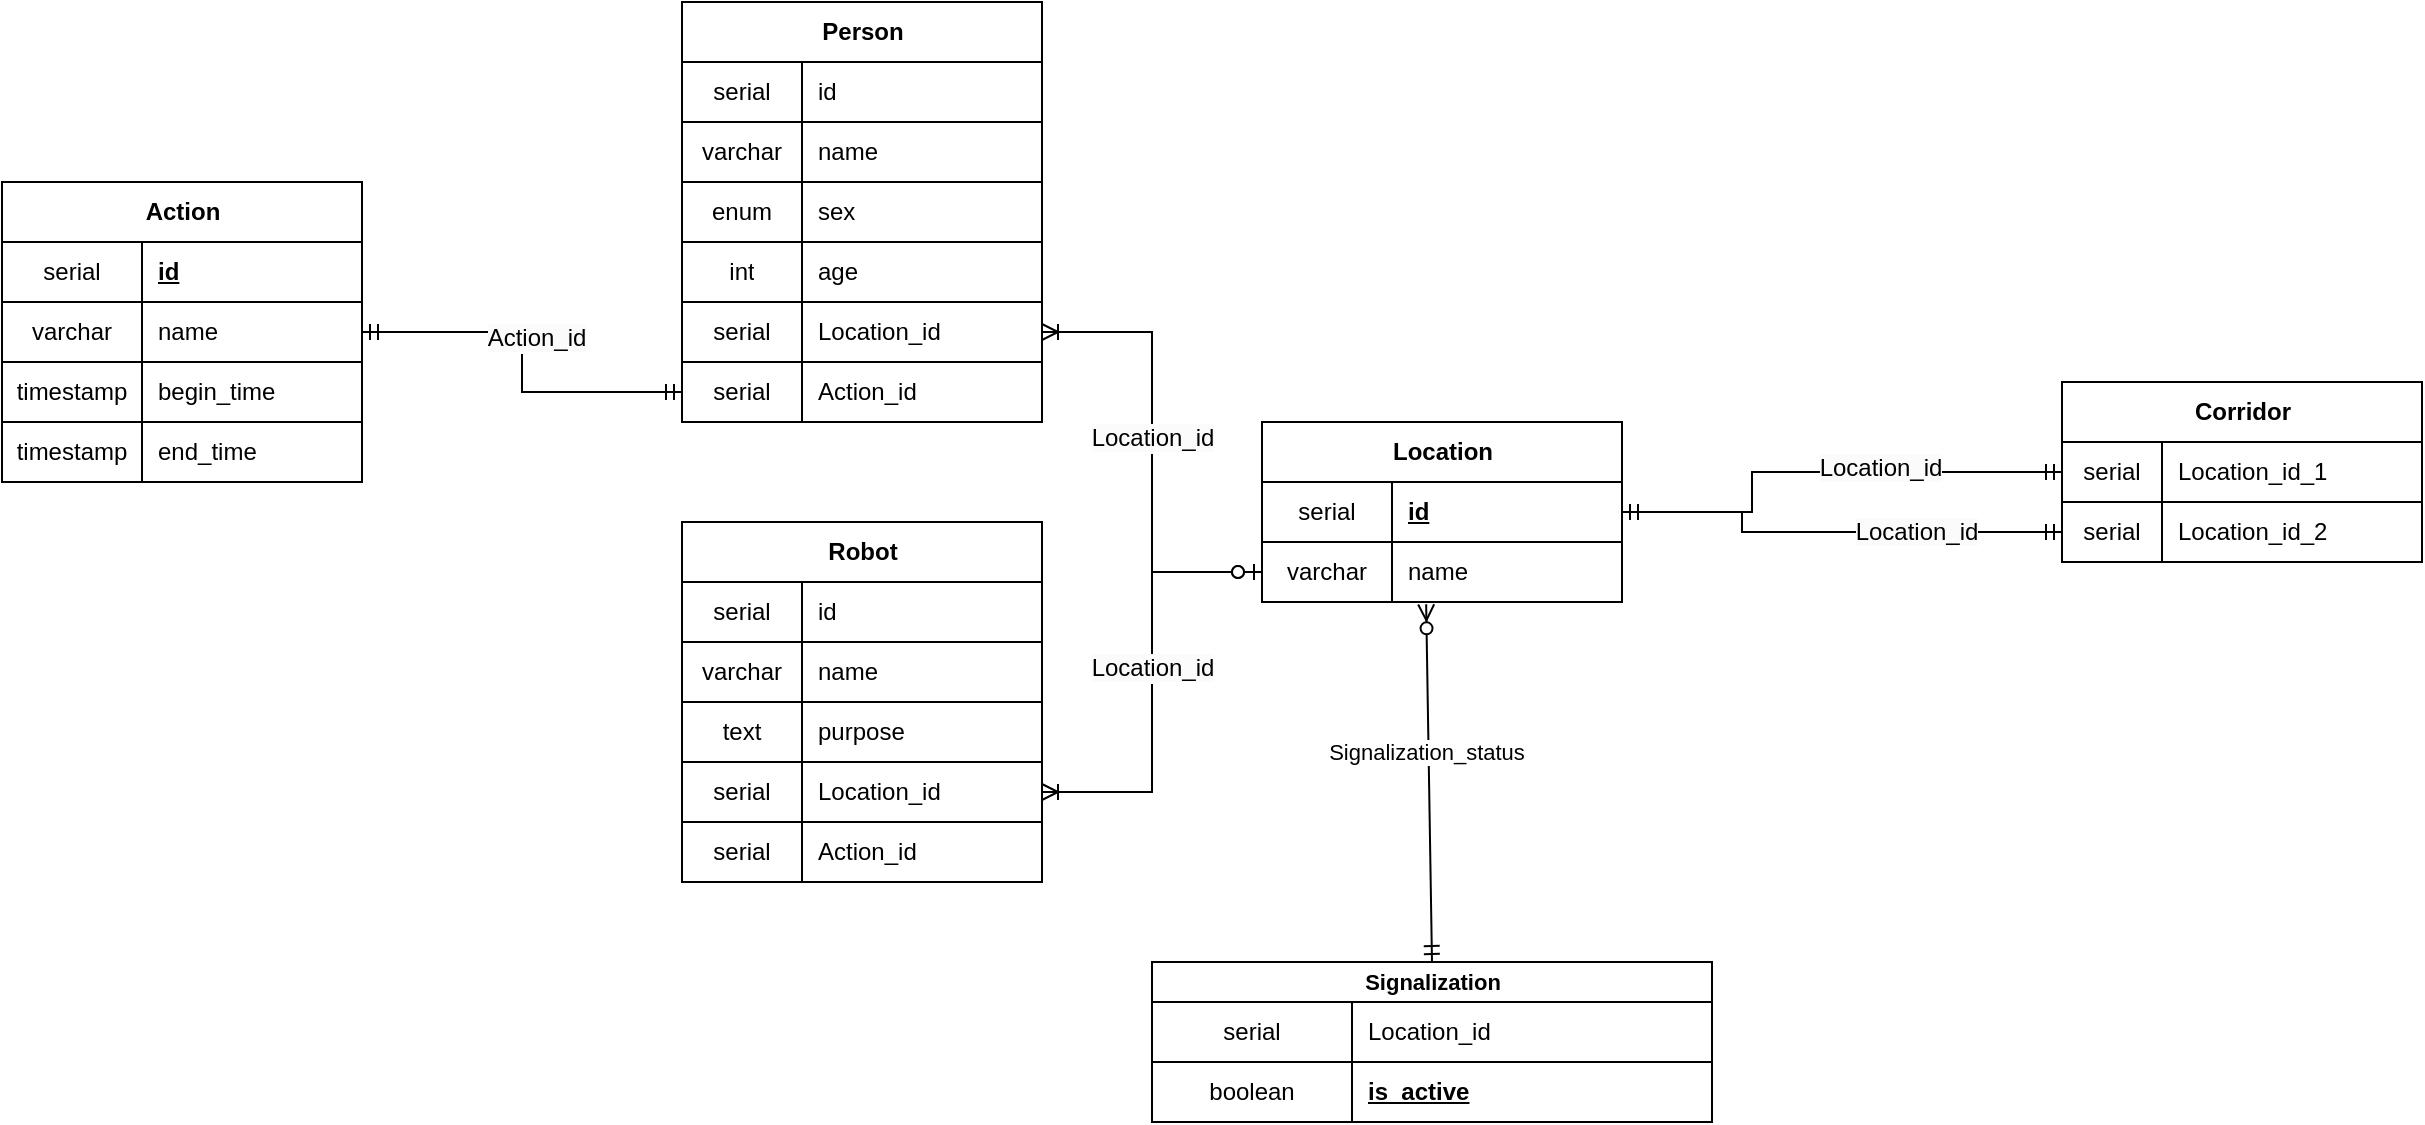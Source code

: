 <mxfile version="26.0.16">
  <diagram id="R2lEEEUBdFMjLlhIrx00" name="Page-1">
    <mxGraphModel dx="2284" dy="1883" grid="1" gridSize="10" guides="1" tooltips="1" connect="1" arrows="1" fold="1" page="1" pageScale="1" pageWidth="850" pageHeight="1100" math="0" shadow="0" extFonts="Permanent Marker^https://fonts.googleapis.com/css?family=Permanent+Marker">
      <root>
        <mxCell id="0" />
        <mxCell id="1" parent="0" />
        <mxCell id="YpOMdl5P0VWgPLji3Ejk-110" value="Locat&lt;span style=&quot;background-color: transparent; color: light-dark(rgb(0, 0, 0), rgb(255, 255, 255));&quot;&gt;ion&lt;/span&gt;" style="shape=table;startSize=30;container=1;collapsible=1;childLayout=tableLayout;fixedRows=1;rowLines=1;fontStyle=1;align=center;resizeLast=1;html=1;columnLines=1;" vertex="1" parent="1">
          <mxGeometry x="340" y="170" width="180" height="90" as="geometry" />
        </mxCell>
        <mxCell id="YpOMdl5P0VWgPLji3Ejk-165" style="shape=tableRow;horizontal=0;startSize=0;swimlaneHead=0;swimlaneBody=0;fillColor=none;collapsible=0;dropTarget=0;points=[[0,0.5],[1,0.5]];portConstraint=eastwest;top=0;left=0;right=0;bottom=0;" vertex="1" parent="YpOMdl5P0VWgPLji3Ejk-110">
          <mxGeometry y="30" width="180" height="30" as="geometry" />
        </mxCell>
        <mxCell id="YpOMdl5P0VWgPLji3Ejk-166" value="serial" style="shape=partialRectangle;connectable=0;fillColor=none;top=0;left=0;bottom=0;right=0;editable=1;overflow=hidden;whiteSpace=wrap;html=1;" vertex="1" parent="YpOMdl5P0VWgPLji3Ejk-165">
          <mxGeometry width="65" height="30" as="geometry">
            <mxRectangle width="65" height="30" as="alternateBounds" />
          </mxGeometry>
        </mxCell>
        <mxCell id="YpOMdl5P0VWgPLji3Ejk-167" value="&lt;b&gt;&lt;u&gt;id&lt;/u&gt;&lt;/b&gt;" style="shape=partialRectangle;connectable=0;fillColor=none;top=0;left=0;bottom=0;right=0;align=left;spacingLeft=6;overflow=hidden;whiteSpace=wrap;html=1;" vertex="1" parent="YpOMdl5P0VWgPLji3Ejk-165">
          <mxGeometry x="65" width="115" height="30" as="geometry">
            <mxRectangle width="115" height="30" as="alternateBounds" />
          </mxGeometry>
        </mxCell>
        <mxCell id="YpOMdl5P0VWgPLji3Ejk-111" value="" style="shape=tableRow;horizontal=0;startSize=0;swimlaneHead=0;swimlaneBody=0;fillColor=none;collapsible=0;dropTarget=0;points=[[0,0.5],[1,0.5]];portConstraint=eastwest;top=0;left=0;right=0;bottom=0;" vertex="1" parent="YpOMdl5P0VWgPLji3Ejk-110">
          <mxGeometry y="60" width="180" height="30" as="geometry" />
        </mxCell>
        <mxCell id="YpOMdl5P0VWgPLji3Ejk-112" value="varchar" style="shape=partialRectangle;connectable=0;fillColor=none;top=0;left=0;bottom=0;right=0;editable=1;overflow=hidden;whiteSpace=wrap;html=1;" vertex="1" parent="YpOMdl5P0VWgPLji3Ejk-111">
          <mxGeometry width="65" height="30" as="geometry">
            <mxRectangle width="65" height="30" as="alternateBounds" />
          </mxGeometry>
        </mxCell>
        <mxCell id="YpOMdl5P0VWgPLji3Ejk-113" value="name" style="shape=partialRectangle;connectable=0;fillColor=none;top=0;left=0;bottom=0;right=0;align=left;spacingLeft=6;overflow=hidden;whiteSpace=wrap;html=1;" vertex="1" parent="YpOMdl5P0VWgPLji3Ejk-111">
          <mxGeometry x="65" width="115" height="30" as="geometry">
            <mxRectangle width="115" height="30" as="alternateBounds" />
          </mxGeometry>
        </mxCell>
        <mxCell id="YpOMdl5P0VWgPLji3Ejk-117" value="Robot" style="shape=table;startSize=30;container=1;collapsible=1;childLayout=tableLayout;fixedRows=1;rowLines=1;fontStyle=1;align=center;resizeLast=1;html=1;columnLines=1;" vertex="1" parent="1">
          <mxGeometry x="50" y="220" width="180" height="180" as="geometry" />
        </mxCell>
        <mxCell id="YpOMdl5P0VWgPLji3Ejk-158" style="shape=tableRow;horizontal=0;startSize=0;swimlaneHead=0;swimlaneBody=0;fillColor=none;collapsible=0;dropTarget=0;points=[[0,0.5],[1,0.5]];portConstraint=eastwest;top=0;left=0;right=0;bottom=0;" vertex="1" parent="YpOMdl5P0VWgPLji3Ejk-117">
          <mxGeometry y="30" width="180" height="30" as="geometry" />
        </mxCell>
        <mxCell id="YpOMdl5P0VWgPLji3Ejk-159" value="serial" style="shape=partialRectangle;connectable=0;fillColor=none;top=0;left=0;bottom=0;right=0;editable=1;overflow=hidden;whiteSpace=wrap;html=1;" vertex="1" parent="YpOMdl5P0VWgPLji3Ejk-158">
          <mxGeometry width="60" height="30" as="geometry">
            <mxRectangle width="60" height="30" as="alternateBounds" />
          </mxGeometry>
        </mxCell>
        <mxCell id="YpOMdl5P0VWgPLji3Ejk-160" value="id" style="shape=partialRectangle;connectable=0;fillColor=none;top=0;left=0;bottom=0;right=0;align=left;spacingLeft=6;overflow=hidden;whiteSpace=wrap;html=1;" vertex="1" parent="YpOMdl5P0VWgPLji3Ejk-158">
          <mxGeometry x="60" width="120" height="30" as="geometry">
            <mxRectangle width="120" height="30" as="alternateBounds" />
          </mxGeometry>
        </mxCell>
        <mxCell id="YpOMdl5P0VWgPLji3Ejk-118" value="" style="shape=tableRow;horizontal=0;startSize=0;swimlaneHead=0;swimlaneBody=0;fillColor=none;collapsible=0;dropTarget=0;points=[[0,0.5],[1,0.5]];portConstraint=eastwest;top=0;left=0;right=0;bottom=0;" vertex="1" parent="YpOMdl5P0VWgPLji3Ejk-117">
          <mxGeometry y="60" width="180" height="30" as="geometry" />
        </mxCell>
        <mxCell id="YpOMdl5P0VWgPLji3Ejk-119" value="varchar" style="shape=partialRectangle;connectable=0;fillColor=none;top=0;left=0;bottom=0;right=0;editable=1;overflow=hidden;whiteSpace=wrap;html=1;" vertex="1" parent="YpOMdl5P0VWgPLji3Ejk-118">
          <mxGeometry width="60" height="30" as="geometry">
            <mxRectangle width="60" height="30" as="alternateBounds" />
          </mxGeometry>
        </mxCell>
        <mxCell id="YpOMdl5P0VWgPLji3Ejk-120" value="name" style="shape=partialRectangle;connectable=0;fillColor=none;top=0;left=0;bottom=0;right=0;align=left;spacingLeft=6;overflow=hidden;whiteSpace=wrap;html=1;" vertex="1" parent="YpOMdl5P0VWgPLji3Ejk-118">
          <mxGeometry x="60" width="120" height="30" as="geometry">
            <mxRectangle width="120" height="30" as="alternateBounds" />
          </mxGeometry>
        </mxCell>
        <mxCell id="YpOMdl5P0VWgPLji3Ejk-121" value="" style="shape=tableRow;horizontal=0;startSize=0;swimlaneHead=0;swimlaneBody=0;fillColor=none;collapsible=0;dropTarget=0;points=[[0,0.5],[1,0.5]];portConstraint=eastwest;top=0;left=0;right=0;bottom=0;" vertex="1" parent="YpOMdl5P0VWgPLji3Ejk-117">
          <mxGeometry y="90" width="180" height="30" as="geometry" />
        </mxCell>
        <mxCell id="YpOMdl5P0VWgPLji3Ejk-122" value="text" style="shape=partialRectangle;connectable=0;fillColor=none;top=0;left=0;bottom=0;right=0;editable=1;overflow=hidden;whiteSpace=wrap;html=1;" vertex="1" parent="YpOMdl5P0VWgPLji3Ejk-121">
          <mxGeometry width="60" height="30" as="geometry">
            <mxRectangle width="60" height="30" as="alternateBounds" />
          </mxGeometry>
        </mxCell>
        <mxCell id="YpOMdl5P0VWgPLji3Ejk-123" value="purpose" style="shape=partialRectangle;connectable=0;fillColor=none;top=0;left=0;bottom=0;right=0;align=left;spacingLeft=6;overflow=hidden;whiteSpace=wrap;html=1;" vertex="1" parent="YpOMdl5P0VWgPLji3Ejk-121">
          <mxGeometry x="60" width="120" height="30" as="geometry">
            <mxRectangle width="120" height="30" as="alternateBounds" />
          </mxGeometry>
        </mxCell>
        <mxCell id="YpOMdl5P0VWgPLji3Ejk-124" value="" style="shape=tableRow;horizontal=0;startSize=0;swimlaneHead=0;swimlaneBody=0;fillColor=none;collapsible=0;dropTarget=0;points=[[0,0.5],[1,0.5]];portConstraint=eastwest;top=0;left=0;right=0;bottom=0;" vertex="1" parent="YpOMdl5P0VWgPLji3Ejk-117">
          <mxGeometry y="120" width="180" height="30" as="geometry" />
        </mxCell>
        <mxCell id="YpOMdl5P0VWgPLji3Ejk-125" value="serial" style="shape=partialRectangle;connectable=0;fillColor=none;top=0;left=0;bottom=0;right=0;editable=1;overflow=hidden;whiteSpace=wrap;html=1;" vertex="1" parent="YpOMdl5P0VWgPLji3Ejk-124">
          <mxGeometry width="60" height="30" as="geometry">
            <mxRectangle width="60" height="30" as="alternateBounds" />
          </mxGeometry>
        </mxCell>
        <mxCell id="YpOMdl5P0VWgPLji3Ejk-126" value="Location_id" style="shape=partialRectangle;connectable=0;fillColor=none;top=0;left=0;bottom=0;right=0;align=left;spacingLeft=6;overflow=hidden;whiteSpace=wrap;html=1;" vertex="1" parent="YpOMdl5P0VWgPLji3Ejk-124">
          <mxGeometry x="60" width="120" height="30" as="geometry">
            <mxRectangle width="120" height="30" as="alternateBounds" />
          </mxGeometry>
        </mxCell>
        <mxCell id="YpOMdl5P0VWgPLji3Ejk-191" style="shape=tableRow;horizontal=0;startSize=0;swimlaneHead=0;swimlaneBody=0;fillColor=none;collapsible=0;dropTarget=0;points=[[0,0.5],[1,0.5]];portConstraint=eastwest;top=0;left=0;right=0;bottom=0;" vertex="1" parent="YpOMdl5P0VWgPLji3Ejk-117">
          <mxGeometry y="150" width="180" height="30" as="geometry" />
        </mxCell>
        <mxCell id="YpOMdl5P0VWgPLji3Ejk-192" value="serial" style="shape=partialRectangle;connectable=0;fillColor=none;top=0;left=0;bottom=0;right=0;editable=1;overflow=hidden;whiteSpace=wrap;html=1;" vertex="1" parent="YpOMdl5P0VWgPLji3Ejk-191">
          <mxGeometry width="60" height="30" as="geometry">
            <mxRectangle width="60" height="30" as="alternateBounds" />
          </mxGeometry>
        </mxCell>
        <mxCell id="YpOMdl5P0VWgPLji3Ejk-193" value="Action_id" style="shape=partialRectangle;connectable=0;fillColor=none;top=0;left=0;bottom=0;right=0;align=left;spacingLeft=6;overflow=hidden;whiteSpace=wrap;html=1;" vertex="1" parent="YpOMdl5P0VWgPLji3Ejk-191">
          <mxGeometry x="60" width="120" height="30" as="geometry">
            <mxRectangle width="120" height="30" as="alternateBounds" />
          </mxGeometry>
        </mxCell>
        <mxCell id="YpOMdl5P0VWgPLji3Ejk-127" value="" style="fontSize=12;html=1;endArrow=ERoneToMany;startArrow=ERzeroToOne;rounded=0;entryX=1;entryY=0.5;entryDx=0;entryDy=0;exitX=0;exitY=0.5;exitDx=0;exitDy=0;edgeStyle=elbowEdgeStyle;" edge="1" parent="1" source="YpOMdl5P0VWgPLji3Ejk-111" target="YpOMdl5P0VWgPLji3Ejk-104">
          <mxGeometry width="100" height="100" relative="1" as="geometry">
            <mxPoint x="460" y="210" as="sourcePoint" />
            <mxPoint x="560" y="110" as="targetPoint" />
          </mxGeometry>
        </mxCell>
        <mxCell id="YpOMdl5P0VWgPLji3Ejk-184" value="&lt;span style=&quot;font-size: 12px; text-align: left; text-wrap-mode: wrap; background-color: rgb(251, 251, 251);&quot;&gt;Location_id&lt;/span&gt;" style="edgeLabel;html=1;align=center;verticalAlign=middle;resizable=0;points=[];" vertex="1" connectable="0" parent="YpOMdl5P0VWgPLji3Ejk-127">
          <mxGeometry x="0.17" y="-3" relative="1" as="geometry">
            <mxPoint x="-3" y="12" as="offset" />
          </mxGeometry>
        </mxCell>
        <mxCell id="YpOMdl5P0VWgPLji3Ejk-128" value="" style="edgeStyle=elbowEdgeStyle;fontSize=12;html=1;endArrow=ERoneToMany;startArrow=ERzeroToOne;rounded=0;exitX=0;exitY=0.5;exitDx=0;exitDy=0;entryX=1;entryY=0.5;entryDx=0;entryDy=0;elbow=horizontal;" edge="1" parent="1" source="YpOMdl5P0VWgPLji3Ejk-111" target="YpOMdl5P0VWgPLji3Ejk-124">
          <mxGeometry width="100" height="100" relative="1" as="geometry">
            <mxPoint x="620" y="360" as="sourcePoint" />
            <mxPoint x="290" y="380" as="targetPoint" />
          </mxGeometry>
        </mxCell>
        <mxCell id="YpOMdl5P0VWgPLji3Ejk-183" value="&lt;span style=&quot;font-size: 12px; text-align: left; text-wrap-mode: wrap; background-color: rgb(251, 251, 251);&quot;&gt;Location_id&lt;/span&gt;" style="edgeLabel;html=1;align=center;verticalAlign=middle;resizable=0;points=[];" vertex="1" connectable="0" parent="YpOMdl5P0VWgPLji3Ejk-128">
          <mxGeometry x="-0.147" y="-1" relative="1" as="geometry">
            <mxPoint x="1" y="9" as="offset" />
          </mxGeometry>
        </mxCell>
        <mxCell id="YpOMdl5P0VWgPLji3Ejk-129" value="Corridor" style="shape=table;startSize=30;container=1;collapsible=1;childLayout=tableLayout;fixedRows=1;rowLines=1;fontStyle=1;align=center;resizeLast=1;html=1;columnLines=1;" vertex="1" parent="1">
          <mxGeometry x="740" y="150" width="180" height="90" as="geometry">
            <mxRectangle x="760" y="200" width="90" height="30" as="alternateBounds" />
          </mxGeometry>
        </mxCell>
        <mxCell id="YpOMdl5P0VWgPLji3Ejk-130" value="" style="shape=tableRow;horizontal=0;startSize=0;swimlaneHead=0;swimlaneBody=0;fillColor=none;collapsible=0;dropTarget=0;points=[[0,0.5],[1,0.5]];portConstraint=eastwest;top=0;left=0;right=0;bottom=0;" vertex="1" parent="YpOMdl5P0VWgPLji3Ejk-129">
          <mxGeometry y="30" width="180" height="30" as="geometry" />
        </mxCell>
        <mxCell id="YpOMdl5P0VWgPLji3Ejk-131" value="serial" style="shape=partialRectangle;connectable=0;fillColor=none;top=0;left=0;bottom=0;right=0;editable=1;overflow=hidden;whiteSpace=wrap;html=1;" vertex="1" parent="YpOMdl5P0VWgPLji3Ejk-130">
          <mxGeometry width="50" height="30" as="geometry">
            <mxRectangle width="50" height="30" as="alternateBounds" />
          </mxGeometry>
        </mxCell>
        <mxCell id="YpOMdl5P0VWgPLji3Ejk-132" value="Location_id_1" style="shape=partialRectangle;connectable=0;fillColor=none;top=0;left=0;bottom=0;right=0;align=left;spacingLeft=6;overflow=hidden;whiteSpace=wrap;html=1;" vertex="1" parent="YpOMdl5P0VWgPLji3Ejk-130">
          <mxGeometry x="50" width="130" height="30" as="geometry">
            <mxRectangle width="130" height="30" as="alternateBounds" />
          </mxGeometry>
        </mxCell>
        <mxCell id="YpOMdl5P0VWgPLji3Ejk-133" value="" style="shape=tableRow;horizontal=0;startSize=0;swimlaneHead=0;swimlaneBody=0;fillColor=none;collapsible=0;dropTarget=0;points=[[0,0.5],[1,0.5]];portConstraint=eastwest;top=0;left=0;right=0;bottom=0;" vertex="1" parent="YpOMdl5P0VWgPLji3Ejk-129">
          <mxGeometry y="60" width="180" height="30" as="geometry" />
        </mxCell>
        <mxCell id="YpOMdl5P0VWgPLji3Ejk-134" value="serial" style="shape=partialRectangle;connectable=0;fillColor=none;top=0;left=0;bottom=0;right=0;editable=1;overflow=hidden;whiteSpace=wrap;html=1;" vertex="1" parent="YpOMdl5P0VWgPLji3Ejk-133">
          <mxGeometry width="50" height="30" as="geometry">
            <mxRectangle width="50" height="30" as="alternateBounds" />
          </mxGeometry>
        </mxCell>
        <mxCell id="YpOMdl5P0VWgPLji3Ejk-135" value="Location_id_2" style="shape=partialRectangle;connectable=0;fillColor=none;top=0;left=0;bottom=0;right=0;align=left;spacingLeft=6;overflow=hidden;whiteSpace=wrap;html=1;" vertex="1" parent="YpOMdl5P0VWgPLji3Ejk-133">
          <mxGeometry x="50" width="130" height="30" as="geometry">
            <mxRectangle width="130" height="30" as="alternateBounds" />
          </mxGeometry>
        </mxCell>
        <mxCell id="YpOMdl5P0VWgPLji3Ejk-136" value="" style="fontSize=12;html=1;endArrow=ERmandOne;startArrow=ERmandOne;rounded=0;exitX=1;exitY=0.5;exitDx=0;exitDy=0;entryX=0;entryY=0.5;entryDx=0;entryDy=0;edgeStyle=elbowEdgeStyle;" edge="1" parent="1" source="YpOMdl5P0VWgPLji3Ejk-165" target="YpOMdl5P0VWgPLji3Ejk-130">
          <mxGeometry width="100" height="100" relative="1" as="geometry">
            <mxPoint x="660" y="260" as="sourcePoint" />
            <mxPoint x="760" y="160" as="targetPoint" />
            <Array as="points">
              <mxPoint x="585" y="190" />
            </Array>
          </mxGeometry>
        </mxCell>
        <mxCell id="YpOMdl5P0VWgPLji3Ejk-186" value="&lt;span style=&quot;font-size: 12px; text-align: left; text-wrap-mode: wrap; background-color: rgb(251, 251, 251);&quot;&gt;Location_id&lt;/span&gt;" style="edgeLabel;html=1;align=center;verticalAlign=middle;resizable=0;points=[];" vertex="1" connectable="0" parent="YpOMdl5P0VWgPLji3Ejk-136">
          <mxGeometry x="0.242" y="2" relative="1" as="geometry">
            <mxPoint as="offset" />
          </mxGeometry>
        </mxCell>
        <mxCell id="YpOMdl5P0VWgPLji3Ejk-137" value="" style="fontSize=12;html=1;endArrow=ERmandOne;startArrow=ERmandOne;rounded=0;exitX=1;exitY=0.5;exitDx=0;exitDy=0;entryX=0;entryY=0.5;entryDx=0;entryDy=0;edgeStyle=elbowEdgeStyle;" edge="1" parent="1" source="YpOMdl5P0VWgPLji3Ejk-165" target="YpOMdl5P0VWgPLji3Ejk-133">
          <mxGeometry width="100" height="100" relative="1" as="geometry">
            <mxPoint x="640" y="265" as="sourcePoint" />
            <mxPoint x="880" y="220" as="targetPoint" />
            <Array as="points">
              <mxPoint x="580" y="220" />
            </Array>
          </mxGeometry>
        </mxCell>
        <mxCell id="YpOMdl5P0VWgPLji3Ejk-185" value="&lt;span style=&quot;font-size: 12px; text-align: left; text-wrap-mode: wrap; background-color: rgb(251, 251, 251);&quot;&gt;Location_id&lt;/span&gt;" style="edgeLabel;html=1;align=center;verticalAlign=middle;resizable=0;points=[];" vertex="1" connectable="0" parent="YpOMdl5P0VWgPLji3Ejk-137">
          <mxGeometry x="-0.334" y="-1" relative="1" as="geometry">
            <mxPoint x="80" y="-1" as="offset" />
          </mxGeometry>
        </mxCell>
        <mxCell id="YpOMdl5P0VWgPLji3Ejk-138" value="Action" style="shape=table;startSize=30;container=1;collapsible=1;childLayout=tableLayout;fixedRows=1;rowLines=1;fontStyle=1;align=center;resizeLast=1;html=1;columnLines=1;" vertex="1" parent="1">
          <mxGeometry x="-290" y="50" width="180" height="150" as="geometry">
            <mxRectangle x="130" y="-250" width="90" height="30" as="alternateBounds" />
          </mxGeometry>
        </mxCell>
        <mxCell id="YpOMdl5P0VWgPLji3Ejk-162" style="shape=tableRow;horizontal=0;startSize=0;swimlaneHead=0;swimlaneBody=0;fillColor=none;collapsible=0;dropTarget=0;points=[[0,0.5],[1,0.5]];portConstraint=eastwest;top=0;left=0;right=0;bottom=0;" vertex="1" parent="YpOMdl5P0VWgPLji3Ejk-138">
          <mxGeometry y="30" width="180" height="30" as="geometry" />
        </mxCell>
        <mxCell id="YpOMdl5P0VWgPLji3Ejk-163" value="serial" style="shape=partialRectangle;connectable=0;fillColor=none;top=0;left=0;bottom=0;right=0;editable=1;overflow=hidden;whiteSpace=wrap;html=1;recursiveResize=1;" vertex="1" parent="YpOMdl5P0VWgPLji3Ejk-162">
          <mxGeometry width="70" height="30" as="geometry">
            <mxRectangle width="70" height="30" as="alternateBounds" />
          </mxGeometry>
        </mxCell>
        <mxCell id="YpOMdl5P0VWgPLji3Ejk-164" value="&lt;u style=&quot;&quot;&gt;&lt;b&gt;id&lt;/b&gt;&lt;/u&gt;" style="shape=partialRectangle;connectable=0;fillColor=none;top=0;left=0;bottom=0;right=0;align=left;spacingLeft=6;overflow=hidden;whiteSpace=wrap;html=1;" vertex="1" parent="YpOMdl5P0VWgPLji3Ejk-162">
          <mxGeometry x="70" width="110" height="30" as="geometry">
            <mxRectangle width="110" height="30" as="alternateBounds" />
          </mxGeometry>
        </mxCell>
        <mxCell id="YpOMdl5P0VWgPLji3Ejk-139" value="" style="shape=tableRow;horizontal=0;startSize=0;swimlaneHead=0;swimlaneBody=0;fillColor=none;collapsible=0;dropTarget=0;points=[[0,0.5],[1,0.5]];portConstraint=eastwest;top=0;left=0;right=0;bottom=0;" vertex="1" parent="YpOMdl5P0VWgPLji3Ejk-138">
          <mxGeometry y="60" width="180" height="30" as="geometry" />
        </mxCell>
        <mxCell id="YpOMdl5P0VWgPLji3Ejk-140" value="varchar" style="shape=partialRectangle;connectable=0;fillColor=none;top=0;left=0;bottom=0;right=0;editable=1;overflow=hidden;whiteSpace=wrap;html=1;recursiveResize=1;" vertex="1" parent="YpOMdl5P0VWgPLji3Ejk-139">
          <mxGeometry width="70" height="30" as="geometry">
            <mxRectangle width="70" height="30" as="alternateBounds" />
          </mxGeometry>
        </mxCell>
        <mxCell id="YpOMdl5P0VWgPLji3Ejk-141" value="name" style="shape=partialRectangle;connectable=0;fillColor=none;top=0;left=0;bottom=0;right=0;align=left;spacingLeft=6;overflow=hidden;whiteSpace=wrap;html=1;" vertex="1" parent="YpOMdl5P0VWgPLji3Ejk-139">
          <mxGeometry x="70" width="110" height="30" as="geometry">
            <mxRectangle width="110" height="30" as="alternateBounds" />
          </mxGeometry>
        </mxCell>
        <mxCell id="YpOMdl5P0VWgPLji3Ejk-151" style="shape=tableRow;horizontal=0;startSize=0;swimlaneHead=0;swimlaneBody=0;fillColor=none;collapsible=0;dropTarget=0;points=[[0,0.5],[1,0.5]];portConstraint=eastwest;top=0;left=0;right=0;bottom=0;" vertex="1" parent="YpOMdl5P0VWgPLji3Ejk-138">
          <mxGeometry y="90" width="180" height="30" as="geometry" />
        </mxCell>
        <mxCell id="YpOMdl5P0VWgPLji3Ejk-152" value="timestamp" style="shape=partialRectangle;connectable=0;fillColor=none;top=0;left=0;bottom=0;right=0;editable=1;overflow=hidden;whiteSpace=wrap;html=1;recursiveResize=1;" vertex="1" parent="YpOMdl5P0VWgPLji3Ejk-151">
          <mxGeometry width="70" height="30" as="geometry">
            <mxRectangle width="70" height="30" as="alternateBounds" />
          </mxGeometry>
        </mxCell>
        <mxCell id="YpOMdl5P0VWgPLji3Ejk-153" value="begin_time" style="shape=partialRectangle;connectable=0;fillColor=none;top=0;left=0;bottom=0;right=0;align=left;spacingLeft=6;overflow=hidden;whiteSpace=wrap;html=1;" vertex="1" parent="YpOMdl5P0VWgPLji3Ejk-151">
          <mxGeometry x="70" width="110" height="30" as="geometry">
            <mxRectangle width="110" height="30" as="alternateBounds" />
          </mxGeometry>
        </mxCell>
        <mxCell id="YpOMdl5P0VWgPLji3Ejk-154" style="shape=tableRow;horizontal=0;startSize=0;swimlaneHead=0;swimlaneBody=0;fillColor=none;collapsible=0;dropTarget=0;points=[[0,0.5],[1,0.5]];portConstraint=eastwest;top=0;left=0;right=0;bottom=0;" vertex="1" parent="YpOMdl5P0VWgPLji3Ejk-138">
          <mxGeometry y="120" width="180" height="30" as="geometry" />
        </mxCell>
        <mxCell id="YpOMdl5P0VWgPLji3Ejk-155" value="timestamp" style="shape=partialRectangle;connectable=0;fillColor=none;top=0;left=0;bottom=0;right=0;editable=1;overflow=hidden;whiteSpace=wrap;html=1;recursiveResize=1;" vertex="1" parent="YpOMdl5P0VWgPLji3Ejk-154">
          <mxGeometry width="70" height="30" as="geometry">
            <mxRectangle width="70" height="30" as="alternateBounds" />
          </mxGeometry>
        </mxCell>
        <mxCell id="YpOMdl5P0VWgPLji3Ejk-156" value="end_time" style="shape=partialRectangle;connectable=0;fillColor=none;top=0;left=0;bottom=0;right=0;align=left;spacingLeft=6;overflow=hidden;whiteSpace=wrap;html=1;" vertex="1" parent="YpOMdl5P0VWgPLji3Ejk-154">
          <mxGeometry x="70" width="110" height="30" as="geometry">
            <mxRectangle width="110" height="30" as="alternateBounds" />
          </mxGeometry>
        </mxCell>
        <mxCell id="YpOMdl5P0VWgPLji3Ejk-142" value="" style="fontSize=12;html=1;endArrow=ERmandOne;startArrow=ERmandOne;rounded=0;entryX=0;entryY=0.5;entryDx=0;entryDy=0;exitX=1;exitY=0.5;exitDx=0;exitDy=0;edgeStyle=elbowEdgeStyle;elbow=vertical;" edge="1" parent="1" source="YpOMdl5P0VWgPLji3Ejk-139" target="YpOMdl5P0VWgPLji3Ejk-107">
          <mxGeometry width="100" height="100" relative="1" as="geometry">
            <mxPoint x="-140" y="170" as="sourcePoint" />
            <mxPoint x="-60" y="-30" as="targetPoint" />
          </mxGeometry>
        </mxCell>
        <mxCell id="YpOMdl5P0VWgPLji3Ejk-187" value="&lt;span style=&quot;font-size: 12px; text-align: left; text-wrap-mode: wrap; background-color: rgb(251, 251, 251);&quot;&gt;Action_id&lt;/span&gt;" style="edgeLabel;html=1;align=center;verticalAlign=middle;resizable=0;points=[];" vertex="1" connectable="0" parent="YpOMdl5P0VWgPLji3Ejk-142">
          <mxGeometry x="-0.109" y="-2" relative="1" as="geometry">
            <mxPoint x="9" y="-2" as="offset" />
          </mxGeometry>
        </mxCell>
        <mxCell id="YpOMdl5P0VWgPLji3Ejk-143" value="&lt;span style=&quot;font-size: 11px; background-color: rgb(255, 255, 255);&quot;&gt;Signalization&lt;/span&gt;" style="shape=table;startSize=20;container=1;collapsible=1;childLayout=tableLayout;fixedRows=1;rowLines=1;fontStyle=1;align=center;resizeLast=1;html=1;columnLines=1;" vertex="1" parent="1">
          <mxGeometry x="285" y="440" width="280" height="80" as="geometry" />
        </mxCell>
        <mxCell id="YpOMdl5P0VWgPLji3Ejk-168" style="shape=tableRow;horizontal=0;startSize=0;swimlaneHead=0;swimlaneBody=0;fillColor=none;collapsible=0;dropTarget=0;points=[[0,0.5],[1,0.5]];portConstraint=eastwest;top=0;left=0;right=0;bottom=0;" vertex="1" parent="YpOMdl5P0VWgPLji3Ejk-143">
          <mxGeometry y="20" width="280" height="30" as="geometry" />
        </mxCell>
        <mxCell id="YpOMdl5P0VWgPLji3Ejk-169" value="serial" style="shape=partialRectangle;connectable=0;fillColor=none;top=0;left=0;bottom=0;right=0;editable=1;overflow=hidden;whiteSpace=wrap;html=1;" vertex="1" parent="YpOMdl5P0VWgPLji3Ejk-168">
          <mxGeometry width="100" height="30" as="geometry">
            <mxRectangle width="100" height="30" as="alternateBounds" />
          </mxGeometry>
        </mxCell>
        <mxCell id="YpOMdl5P0VWgPLji3Ejk-170" value="Location_id" style="shape=partialRectangle;connectable=0;fillColor=none;top=0;left=0;bottom=0;right=0;align=left;spacingLeft=6;overflow=hidden;whiteSpace=wrap;html=1;" vertex="1" parent="YpOMdl5P0VWgPLji3Ejk-168">
          <mxGeometry x="100" width="180" height="30" as="geometry">
            <mxRectangle width="180" height="30" as="alternateBounds" />
          </mxGeometry>
        </mxCell>
        <mxCell id="YpOMdl5P0VWgPLji3Ejk-144" value="" style="shape=tableRow;horizontal=0;startSize=0;swimlaneHead=0;swimlaneBody=0;fillColor=none;collapsible=0;dropTarget=0;points=[[0,0.5],[1,0.5]];portConstraint=eastwest;top=0;left=0;right=0;bottom=0;" vertex="1" parent="YpOMdl5P0VWgPLji3Ejk-143">
          <mxGeometry y="50" width="280" height="30" as="geometry" />
        </mxCell>
        <mxCell id="YpOMdl5P0VWgPLji3Ejk-145" value="boolean" style="shape=partialRectangle;connectable=0;fillColor=none;top=0;left=0;bottom=0;right=0;editable=1;overflow=hidden;whiteSpace=wrap;html=1;" vertex="1" parent="YpOMdl5P0VWgPLji3Ejk-144">
          <mxGeometry width="100" height="30" as="geometry">
            <mxRectangle width="100" height="30" as="alternateBounds" />
          </mxGeometry>
        </mxCell>
        <mxCell id="YpOMdl5P0VWgPLji3Ejk-146" value="&lt;b&gt;&lt;u&gt;is_active&lt;/u&gt;&lt;/b&gt;" style="shape=partialRectangle;connectable=0;fillColor=none;top=0;left=0;bottom=0;right=0;align=left;spacingLeft=6;overflow=hidden;whiteSpace=wrap;html=1;" vertex="1" parent="YpOMdl5P0VWgPLji3Ejk-144">
          <mxGeometry x="100" width="180" height="30" as="geometry">
            <mxRectangle width="180" height="30" as="alternateBounds" />
          </mxGeometry>
        </mxCell>
        <mxCell id="YpOMdl5P0VWgPLji3Ejk-147" value="" style="fontSize=12;html=1;endArrow=ERzeroToMany;startArrow=ERmandOne;rounded=0;exitX=0.5;exitY=0;exitDx=0;exitDy=0;entryX=0.456;entryY=1.039;entryDx=0;entryDy=0;entryPerimeter=0;" edge="1" parent="1" source="YpOMdl5P0VWgPLji3Ejk-143" target="YpOMdl5P0VWgPLji3Ejk-111">
          <mxGeometry width="100" height="100" relative="1" as="geometry">
            <mxPoint x="596" y="170" as="sourcePoint" />
            <mxPoint x="421.9" y="322.91" as="targetPoint" />
          </mxGeometry>
        </mxCell>
        <mxCell id="YpOMdl5P0VWgPLji3Ejk-180" value="&lt;span style=&quot;color: rgb(0, 0, 0); background-color: rgb(255, 255, 255); float: none; display: inline !important;&quot;&gt;Signalization_status&lt;/span&gt;" style="edgeLabel;html=1;align=center;verticalAlign=middle;resizable=0;points=[];" vertex="1" connectable="0" parent="YpOMdl5P0VWgPLji3Ejk-147">
          <mxGeometry x="0.175" y="2" relative="1" as="geometry">
            <mxPoint as="offset" />
          </mxGeometry>
        </mxCell>
        <object label="Person" действие="" placeholders="1" пкец="" id="YpOMdl5P0VWgPLji3Ejk-97">
          <mxCell style="shape=table;startSize=30;container=1;collapsible=1;childLayout=tableLayout;fixedRows=1;rowLines=1;fontStyle=1;align=center;resizeLast=1;html=1;size=4;columnLines=1;swimlaneLine=1;rounded=0;shadow=0;swimlaneFillColor=none;bottom=1;editable=1;movable=1;resizable=1;rotatable=1;deletable=1;locked=0;connectable=1;noLabel=0;portConstraint=none;" vertex="1" parent="1">
            <mxGeometry x="50" y="-40" width="180" height="210.0" as="geometry" />
          </mxCell>
        </object>
        <mxCell id="YpOMdl5P0VWgPLji3Ejk-148" style="shape=tableRow;horizontal=0;startSize=0;swimlaneHead=0;swimlaneBody=0;fillColor=none;collapsible=0;dropTarget=0;points=[[0,0.5],[1,0.5]];portConstraint=eastwest;top=0;left=0;right=0;bottom=1;swimlaneFillColor=none;" vertex="1" parent="YpOMdl5P0VWgPLji3Ejk-97">
          <mxGeometry y="30" width="180" height="30" as="geometry" />
        </mxCell>
        <mxCell id="YpOMdl5P0VWgPLji3Ejk-149" value="serial" style="shape=partialRectangle;connectable=0;fillColor=none;top=0;left=0;bottom=1;right=0;editable=1;overflow=hidden;whiteSpace=wrap;html=1;swimlaneFillColor=none;" vertex="1" parent="YpOMdl5P0VWgPLji3Ejk-148">
          <mxGeometry width="60" height="30" as="geometry">
            <mxRectangle width="60" height="30" as="alternateBounds" />
          </mxGeometry>
        </mxCell>
        <mxCell id="YpOMdl5P0VWgPLji3Ejk-150" value="id" style="shape=partialRectangle;connectable=0;fillColor=none;top=0;left=0;bottom=1;right=0;align=left;spacingLeft=6;overflow=hidden;whiteSpace=wrap;html=1;swimlaneFillColor=none;" vertex="1" parent="YpOMdl5P0VWgPLji3Ejk-148">
          <mxGeometry x="60" width="120" height="30" as="geometry">
            <mxRectangle width="120" height="30" as="alternateBounds" />
          </mxGeometry>
        </mxCell>
        <mxCell id="YpOMdl5P0VWgPLji3Ejk-98" value="" style="shape=tableRow;horizontal=0;startSize=0;swimlaneHead=0;swimlaneBody=0;fillColor=none;collapsible=0;dropTarget=0;points=[[0,0.5],[1,0.5]];portConstraint=eastwest;top=0;left=0;right=0;bottom=1;swimlaneFillColor=none;" vertex="1" parent="YpOMdl5P0VWgPLji3Ejk-97">
          <mxGeometry y="60" width="180" height="30" as="geometry" />
        </mxCell>
        <mxCell id="YpOMdl5P0VWgPLji3Ejk-99" value="varchar" style="shape=partialRectangle;connectable=0;fillColor=none;top=0;left=0;bottom=1;right=0;editable=1;overflow=hidden;whiteSpace=wrap;html=1;swimlaneFillColor=none;" vertex="1" parent="YpOMdl5P0VWgPLji3Ejk-98">
          <mxGeometry width="60" height="30" as="geometry">
            <mxRectangle width="60" height="30" as="alternateBounds" />
          </mxGeometry>
        </mxCell>
        <mxCell id="YpOMdl5P0VWgPLji3Ejk-100" value="name" style="shape=partialRectangle;connectable=0;fillColor=none;top=0;left=0;bottom=1;right=0;align=left;spacingLeft=6;overflow=hidden;whiteSpace=wrap;html=1;swimlaneFillColor=none;" vertex="1" parent="YpOMdl5P0VWgPLji3Ejk-98">
          <mxGeometry x="60" width="120" height="30" as="geometry">
            <mxRectangle width="120" height="30" as="alternateBounds" />
          </mxGeometry>
        </mxCell>
        <mxCell id="YpOMdl5P0VWgPLji3Ejk-188" style="shape=tableRow;horizontal=0;startSize=0;swimlaneHead=0;swimlaneBody=0;fillColor=none;collapsible=0;dropTarget=0;points=[[0,0.5],[1,0.5]];portConstraint=eastwest;top=0;left=0;right=0;bottom=1;swimlaneFillColor=none;" vertex="1" parent="YpOMdl5P0VWgPLji3Ejk-97">
          <mxGeometry y="90" width="180" height="30" as="geometry" />
        </mxCell>
        <mxCell id="YpOMdl5P0VWgPLji3Ejk-189" value="enum" style="shape=partialRectangle;connectable=0;fillColor=none;top=0;left=0;bottom=1;right=0;editable=1;overflow=hidden;whiteSpace=wrap;html=1;swimlaneFillColor=none;" vertex="1" parent="YpOMdl5P0VWgPLji3Ejk-188">
          <mxGeometry width="60" height="30" as="geometry">
            <mxRectangle width="60" height="30" as="alternateBounds" />
          </mxGeometry>
        </mxCell>
        <mxCell id="YpOMdl5P0VWgPLji3Ejk-190" value="sex" style="shape=partialRectangle;connectable=0;fillColor=none;top=0;left=0;bottom=1;right=0;align=left;spacingLeft=6;overflow=hidden;whiteSpace=wrap;html=1;swimlaneFillColor=none;" vertex="1" parent="YpOMdl5P0VWgPLji3Ejk-188">
          <mxGeometry x="60" width="120" height="30" as="geometry">
            <mxRectangle width="120" height="30" as="alternateBounds" />
          </mxGeometry>
        </mxCell>
        <mxCell id="YpOMdl5P0VWgPLji3Ejk-101" value="" style="shape=tableRow;horizontal=0;startSize=0;swimlaneHead=0;swimlaneBody=0;fillColor=none;collapsible=0;dropTarget=0;points=[[0,0.5],[1,0.5]];portConstraint=eastwest;top=0;left=0;right=0;bottom=1;swimlaneFillColor=none;" vertex="1" parent="YpOMdl5P0VWgPLji3Ejk-97">
          <mxGeometry y="120" width="180" height="30" as="geometry" />
        </mxCell>
        <mxCell id="YpOMdl5P0VWgPLji3Ejk-102" value="int" style="shape=partialRectangle;connectable=0;fillColor=none;top=0;left=0;bottom=1;right=0;editable=1;overflow=hidden;whiteSpace=wrap;html=1;swimlaneFillColor=none;" vertex="1" parent="YpOMdl5P0VWgPLji3Ejk-101">
          <mxGeometry width="60" height="30" as="geometry">
            <mxRectangle width="60" height="30" as="alternateBounds" />
          </mxGeometry>
        </mxCell>
        <mxCell id="YpOMdl5P0VWgPLji3Ejk-103" value="age" style="shape=partialRectangle;connectable=0;fillColor=none;top=0;left=0;bottom=1;right=0;align=left;spacingLeft=6;overflow=hidden;whiteSpace=wrap;html=1;swimlaneFillColor=none;" vertex="1" parent="YpOMdl5P0VWgPLji3Ejk-101">
          <mxGeometry x="60" width="120" height="30" as="geometry">
            <mxRectangle width="120" height="30" as="alternateBounds" />
          </mxGeometry>
        </mxCell>
        <mxCell id="YpOMdl5P0VWgPLji3Ejk-104" value="" style="shape=tableRow;horizontal=0;startSize=0;swimlaneHead=0;swimlaneBody=0;fillColor=none;collapsible=0;dropTarget=0;points=[[0,0.5],[1,0.5]];portConstraint=eastwest;top=0;left=0;right=0;bottom=1;swimlaneFillColor=none;" vertex="1" parent="YpOMdl5P0VWgPLji3Ejk-97">
          <mxGeometry y="150" width="180" height="30" as="geometry" />
        </mxCell>
        <mxCell id="YpOMdl5P0VWgPLji3Ejk-105" value="serial" style="shape=partialRectangle;connectable=0;fillColor=none;top=0;left=0;bottom=1;right=0;editable=1;overflow=hidden;whiteSpace=wrap;html=1;swimlaneFillColor=none;" vertex="1" parent="YpOMdl5P0VWgPLji3Ejk-104">
          <mxGeometry width="60" height="30" as="geometry">
            <mxRectangle width="60" height="30" as="alternateBounds" />
          </mxGeometry>
        </mxCell>
        <mxCell id="YpOMdl5P0VWgPLji3Ejk-106" value="Location_id" style="shape=partialRectangle;connectable=0;fillColor=none;top=0;left=0;bottom=1;right=0;align=left;spacingLeft=6;overflow=hidden;whiteSpace=wrap;html=1;shadow=0;swimlaneFillColor=none;" vertex="1" parent="YpOMdl5P0VWgPLji3Ejk-104">
          <mxGeometry x="60" width="120" height="30" as="geometry">
            <mxRectangle width="120" height="30" as="alternateBounds" />
          </mxGeometry>
        </mxCell>
        <mxCell id="YpOMdl5P0VWgPLji3Ejk-107" style="shape=tableRow;horizontal=0;startSize=0;swimlaneHead=0;swimlaneBody=0;fillColor=none;collapsible=0;dropTarget=0;points=[[0,0.5],[1,0.5]];portConstraint=eastwest;top=0;left=0;right=0;bottom=1;swimlaneFillColor=none;" vertex="1" parent="YpOMdl5P0VWgPLji3Ejk-97">
          <mxGeometry y="180" width="180" height="30" as="geometry" />
        </mxCell>
        <mxCell id="YpOMdl5P0VWgPLji3Ejk-108" value="serial" style="shape=partialRectangle;connectable=0;fillColor=none;top=0;left=0;bottom=1;right=0;editable=1;overflow=hidden;whiteSpace=wrap;html=1;swimlaneFillColor=none;" vertex="1" parent="YpOMdl5P0VWgPLji3Ejk-107">
          <mxGeometry width="60" height="30" as="geometry">
            <mxRectangle width="60" height="30" as="alternateBounds" />
          </mxGeometry>
        </mxCell>
        <mxCell id="YpOMdl5P0VWgPLji3Ejk-109" value="Action_id" style="shape=partialRectangle;connectable=0;fillColor=none;top=0;left=0;bottom=1;right=0;align=left;spacingLeft=6;overflow=hidden;whiteSpace=wrap;html=1;shadow=0;swimlaneFillColor=none;" vertex="1" parent="YpOMdl5P0VWgPLji3Ejk-107">
          <mxGeometry x="60" width="120" height="30" as="geometry">
            <mxRectangle width="120" height="30" as="alternateBounds" />
          </mxGeometry>
        </mxCell>
      </root>
    </mxGraphModel>
  </diagram>
</mxfile>
